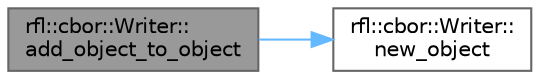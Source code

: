 digraph "rfl::cbor::Writer::add_object_to_object"
{
 // LATEX_PDF_SIZE
  bgcolor="transparent";
  edge [fontname=Helvetica,fontsize=10,labelfontname=Helvetica,labelfontsize=10];
  node [fontname=Helvetica,fontsize=10,shape=box,height=0.2,width=0.4];
  rankdir="LR";
  Node1 [id="Node000001",label="rfl::cbor::Writer::\ladd_object_to_object",height=0.2,width=0.4,color="gray40", fillcolor="grey60", style="filled", fontcolor="black",tooltip=" "];
  Node1 -> Node2 [id="edge1_Node000001_Node000002",color="steelblue1",style="solid",tooltip=" "];
  Node2 [id="Node000002",label="rfl::cbor::Writer::\lnew_object",height=0.2,width=0.4,color="grey40", fillcolor="white", style="filled",URL="$classrfl_1_1cbor_1_1_writer.html#a77fdf722aa1e56622e3cbd55ef906264",tooltip=" "];
}

